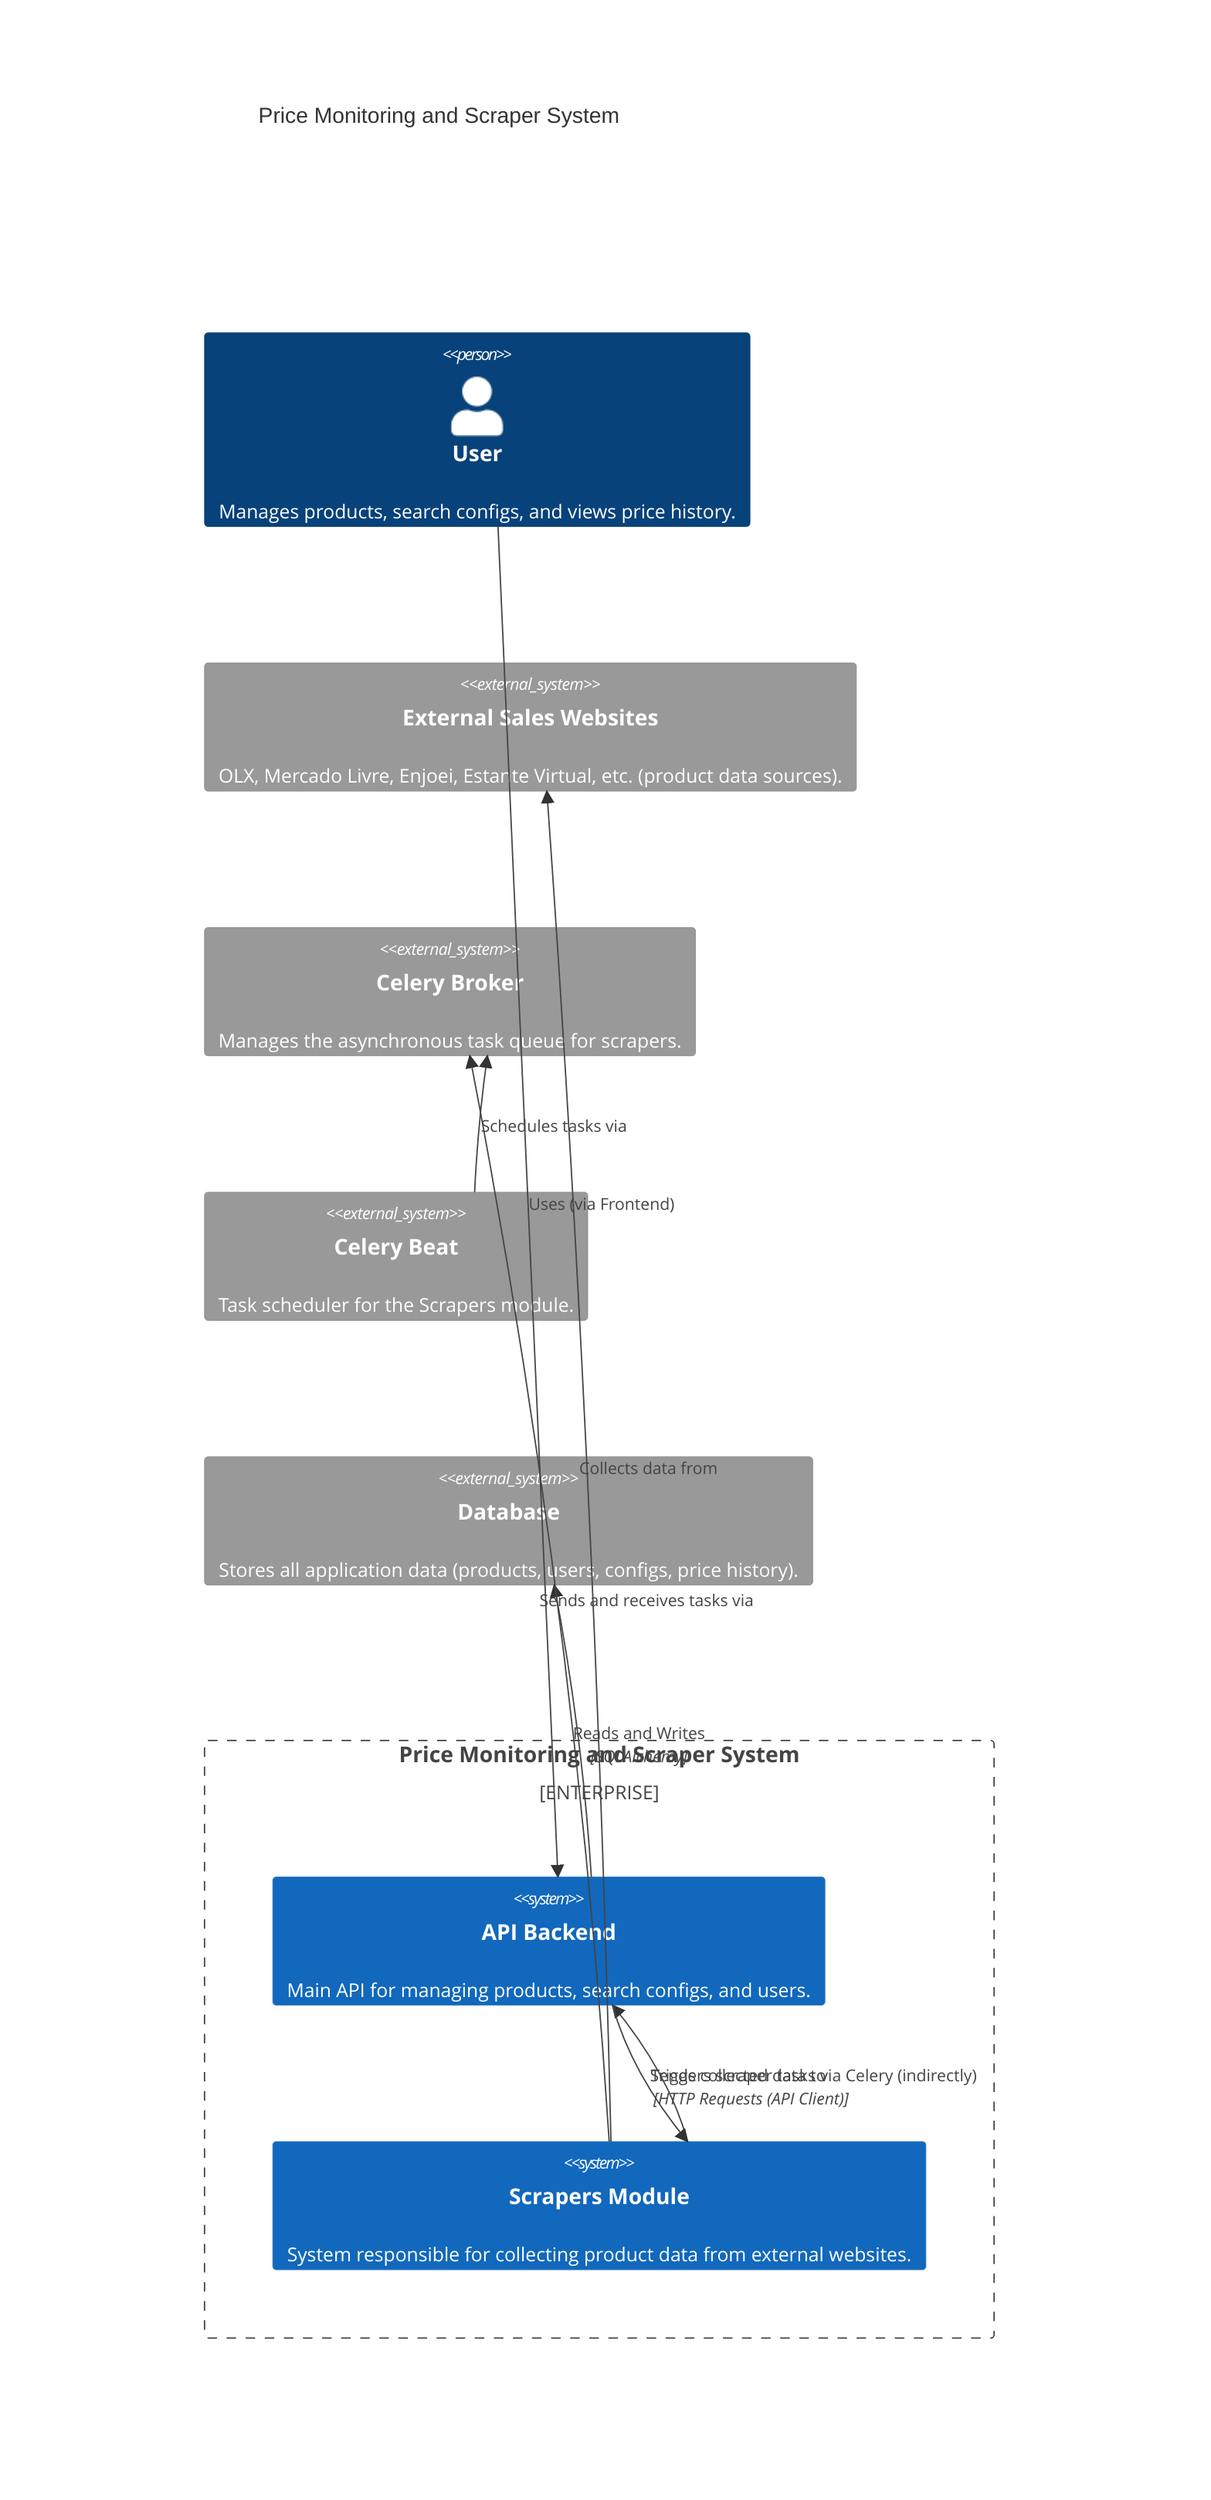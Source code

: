 C4Context
    title Price Monitoring and Scraper System
    Enterprise_Boundary(c1, "Price Monitoring and Scraper System") {
        System(backend, "API Backend", "Main API for managing products, search configs, and users.")
        System(scrapers, "Scrapers Module", "System responsible for collecting product data from external websites.")
    }

    Person(user, "User", "Manages products, search configs, and views price history.")

    System_Ext(external_websites, "External Sales Websites", "OLX, Mercado Livre, Enjoei, Estante Virtual, etc. (product data sources).")
    System_Ext(celery_broker, "Celery Broker", "Manages the asynchronous task queue for scrapers.")
    System_Ext(celery_beat, "Celery Beat", "Task scheduler for the Scrapers module.")
    System_Ext(database, "Database", "Stores all application data (products, users, configs, price history).")

    Rel(user, backend, "Uses (via Frontend)")
    Rel(backend, database, "Reads and Writes", "SQLAlchemy", "Database")
    Rel(scrapers, backend, "Sends collected data to", "HTTP Requests (API Client)")
    Rel(scrapers, celery_broker, "Sends and receives tasks via")
    Rel(celery_beat, celery_broker, "Schedules tasks via")
    Rel(scrapers, external_websites, "Collects data from")
    Rel(backend, scrapers, "Triggers scraper tasks via Celery (indirectly)")